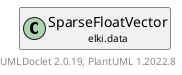 @startuml
    remove .*\.(Instance|Par|Parameterizer|Factory)$
    set namespaceSeparator none
    hide empty fields
    hide empty methods

    class "<size:14>SparseFloatVector.Factory\n<size:10>elki.data" as elki.data.SparseFloatVector.Factory [[SparseFloatVector.Factory.html]] {
        +newFeatureVector(A, ArrayAdapter<? extends Number, A>): SparseFloatVector
        +newNumberVector(A, NumberArrayAdapter<?, ? super A>): SparseFloatVector
        +newNumberVector(Int2DoubleOpenHashMap, int): SparseFloatVector
        +getDefaultSerializer(): ByteBufferSerializer<SparseFloatVector>
        +getRestrictionClass(): Class<? super SparseFloatVector>
    }

    interface "<size:14>SparseNumberVector.Factory\n<size:10>elki.data" as elki.data.SparseNumberVector.Factory<SparseFloatVector> [[SparseNumberVector.Factory.html]] {
        {abstract} +newNumberVector(Int2DoubleOpenHashMap, int): SparseFloatVector
    }
    class "<size:14>SparseFloatVector\n<size:10>elki.data" as elki.data.SparseFloatVector [[SparseFloatVector.html]]
    class "<size:14>SparseFloatVector.Factory.Par\n<size:10>elki.data" as elki.data.SparseFloatVector.Factory.Par [[SparseFloatVector.Factory.Par.html]]

    elki.data.SparseNumberVector.Factory <|.. elki.data.SparseFloatVector.Factory
    elki.data.SparseFloatVector +-- elki.data.SparseFloatVector.Factory
    elki.data.SparseFloatVector.Factory +-- elki.data.SparseFloatVector.Factory.Par

    center footer UMLDoclet 2.0.19, PlantUML 1.2022.8
@enduml
